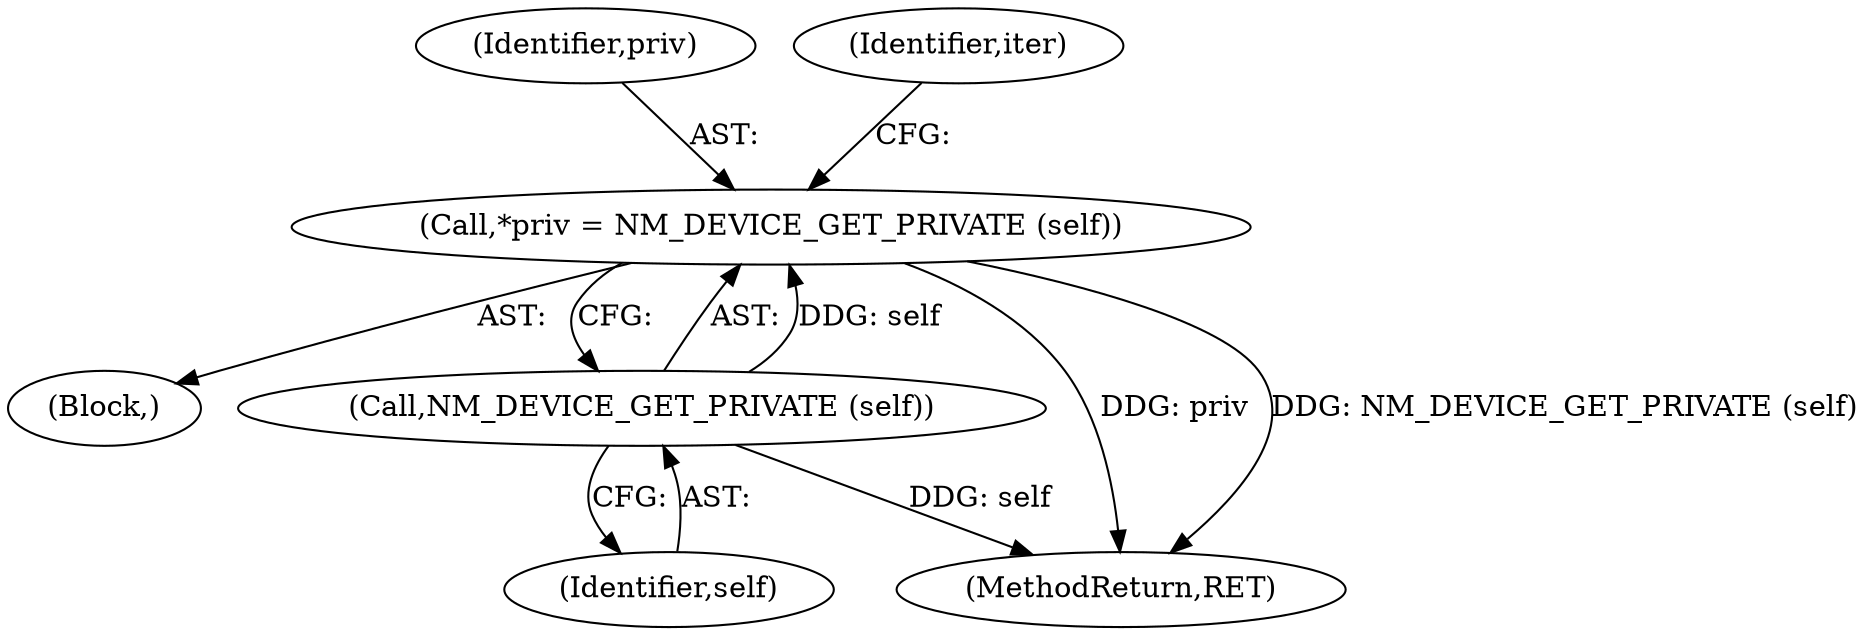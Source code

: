 digraph "0_NetworkManager_d5fc88e573fa58b93034b04d35a2454f5d28cad9@pointer" {
"1000905" [label="(Call,*priv = NM_DEVICE_GET_PRIVATE (self))"];
"1000907" [label="(Call,NM_DEVICE_GET_PRIVATE (self))"];
"1000908" [label="(Identifier,self)"];
"1000903" [label="(Block,)"];
"1000907" [label="(Call,NM_DEVICE_GET_PRIVATE (self))"];
"1000905" [label="(Call,*priv = NM_DEVICE_GET_PRIVATE (self))"];
"1007368" [label="(MethodReturn,RET)"];
"1000906" [label="(Identifier,priv)"];
"1000913" [label="(Identifier,iter)"];
"1000905" -> "1000903"  [label="AST: "];
"1000905" -> "1000907"  [label="CFG: "];
"1000906" -> "1000905"  [label="AST: "];
"1000907" -> "1000905"  [label="AST: "];
"1000913" -> "1000905"  [label="CFG: "];
"1000905" -> "1007368"  [label="DDG: priv"];
"1000905" -> "1007368"  [label="DDG: NM_DEVICE_GET_PRIVATE (self)"];
"1000907" -> "1000905"  [label="DDG: self"];
"1000907" -> "1000908"  [label="CFG: "];
"1000908" -> "1000907"  [label="AST: "];
"1000907" -> "1007368"  [label="DDG: self"];
}
